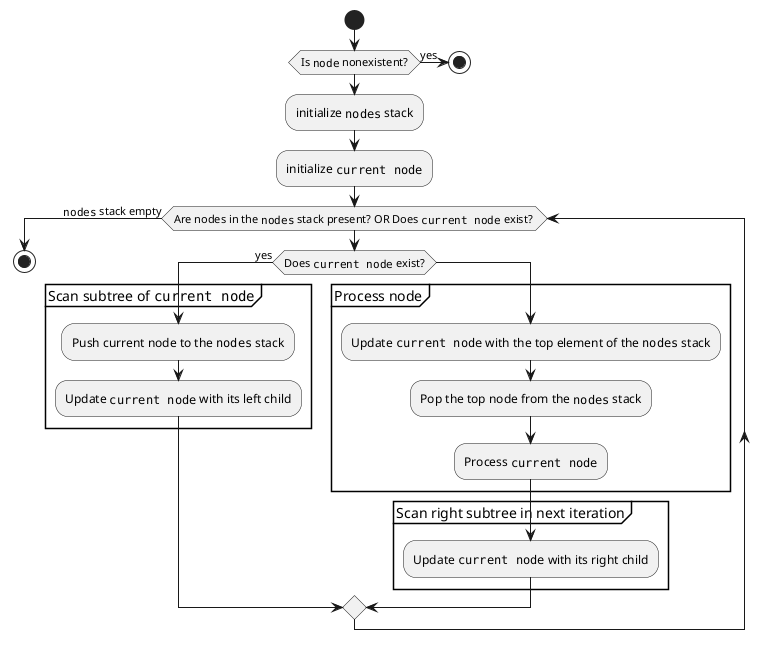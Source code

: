 @startuml
'https://plantuml.com/activity-diagram-beta

start
if (Is ""node"" nonexistent?) is (yes) then
  stop
endif

:initialize ""nodes"" stack;
:initialize ""current node"";

while (Are nodes in the ""nodes"" stack present? OR Does ""current node"" exist? )

  if (Does ""current node"" exist?) is (yes) then
    group Scan subtree of ""current node""
    :Push current node to the ""nodes"" stack;
    :Update ""current node"" with its left child;
    end group
  else
    group Process node
    :Update ""current node"" with the top element of the ""nodes"" stack;
    :Pop the top node from the ""nodes"" stack;
    :Process ""current node"";
    end group

    group Scan right subtree in next iteration
    :Update ""current node"" with its right child;
    end group
  endif
endwhile (""nodes"" stack empty)

stop

@enduml
